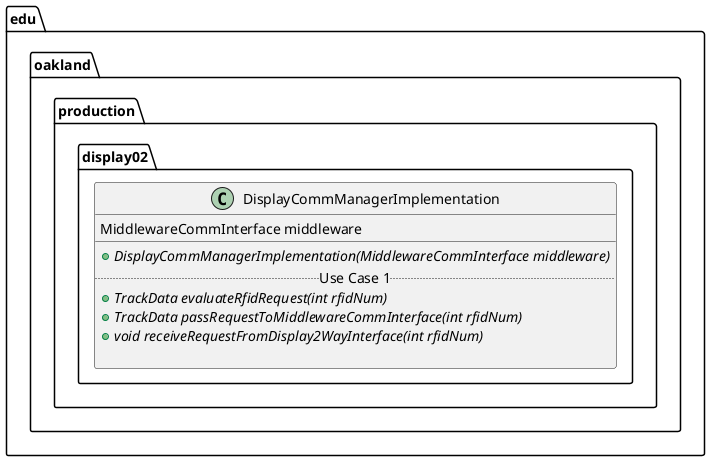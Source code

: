 @startuml DisplayCommManagerImplementation

package edu.oakland.production.display02 {
    class DisplayCommManagerImplementation {
        MiddlewareCommInterface middleware
        __
        {abstract} + DisplayCommManagerImplementation(MiddlewareCommInterface middleware)
        .. Use Case 1 ..
        {abstract} + TrackData evaluateRfidRequest(int rfidNum)
        {abstract} + TrackData passRequestToMiddlewareCommInterface(int rfidNum)
        {abstract} + void receiveRequestFromDisplay2WayInterface(int rfidNum)

    }
}

@enduml
